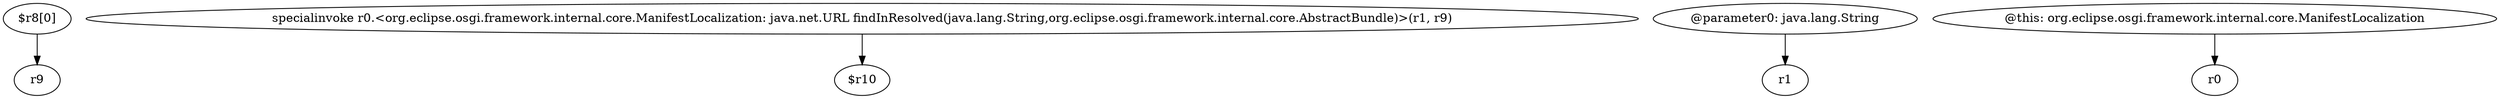digraph g {
0[label="$r8[0]"]
1[label="r9"]
0->1[label=""]
2[label="specialinvoke r0.<org.eclipse.osgi.framework.internal.core.ManifestLocalization: java.net.URL findInResolved(java.lang.String,org.eclipse.osgi.framework.internal.core.AbstractBundle)>(r1, r9)"]
3[label="$r10"]
2->3[label=""]
4[label="@parameter0: java.lang.String"]
5[label="r1"]
4->5[label=""]
6[label="@this: org.eclipse.osgi.framework.internal.core.ManifestLocalization"]
7[label="r0"]
6->7[label=""]
}